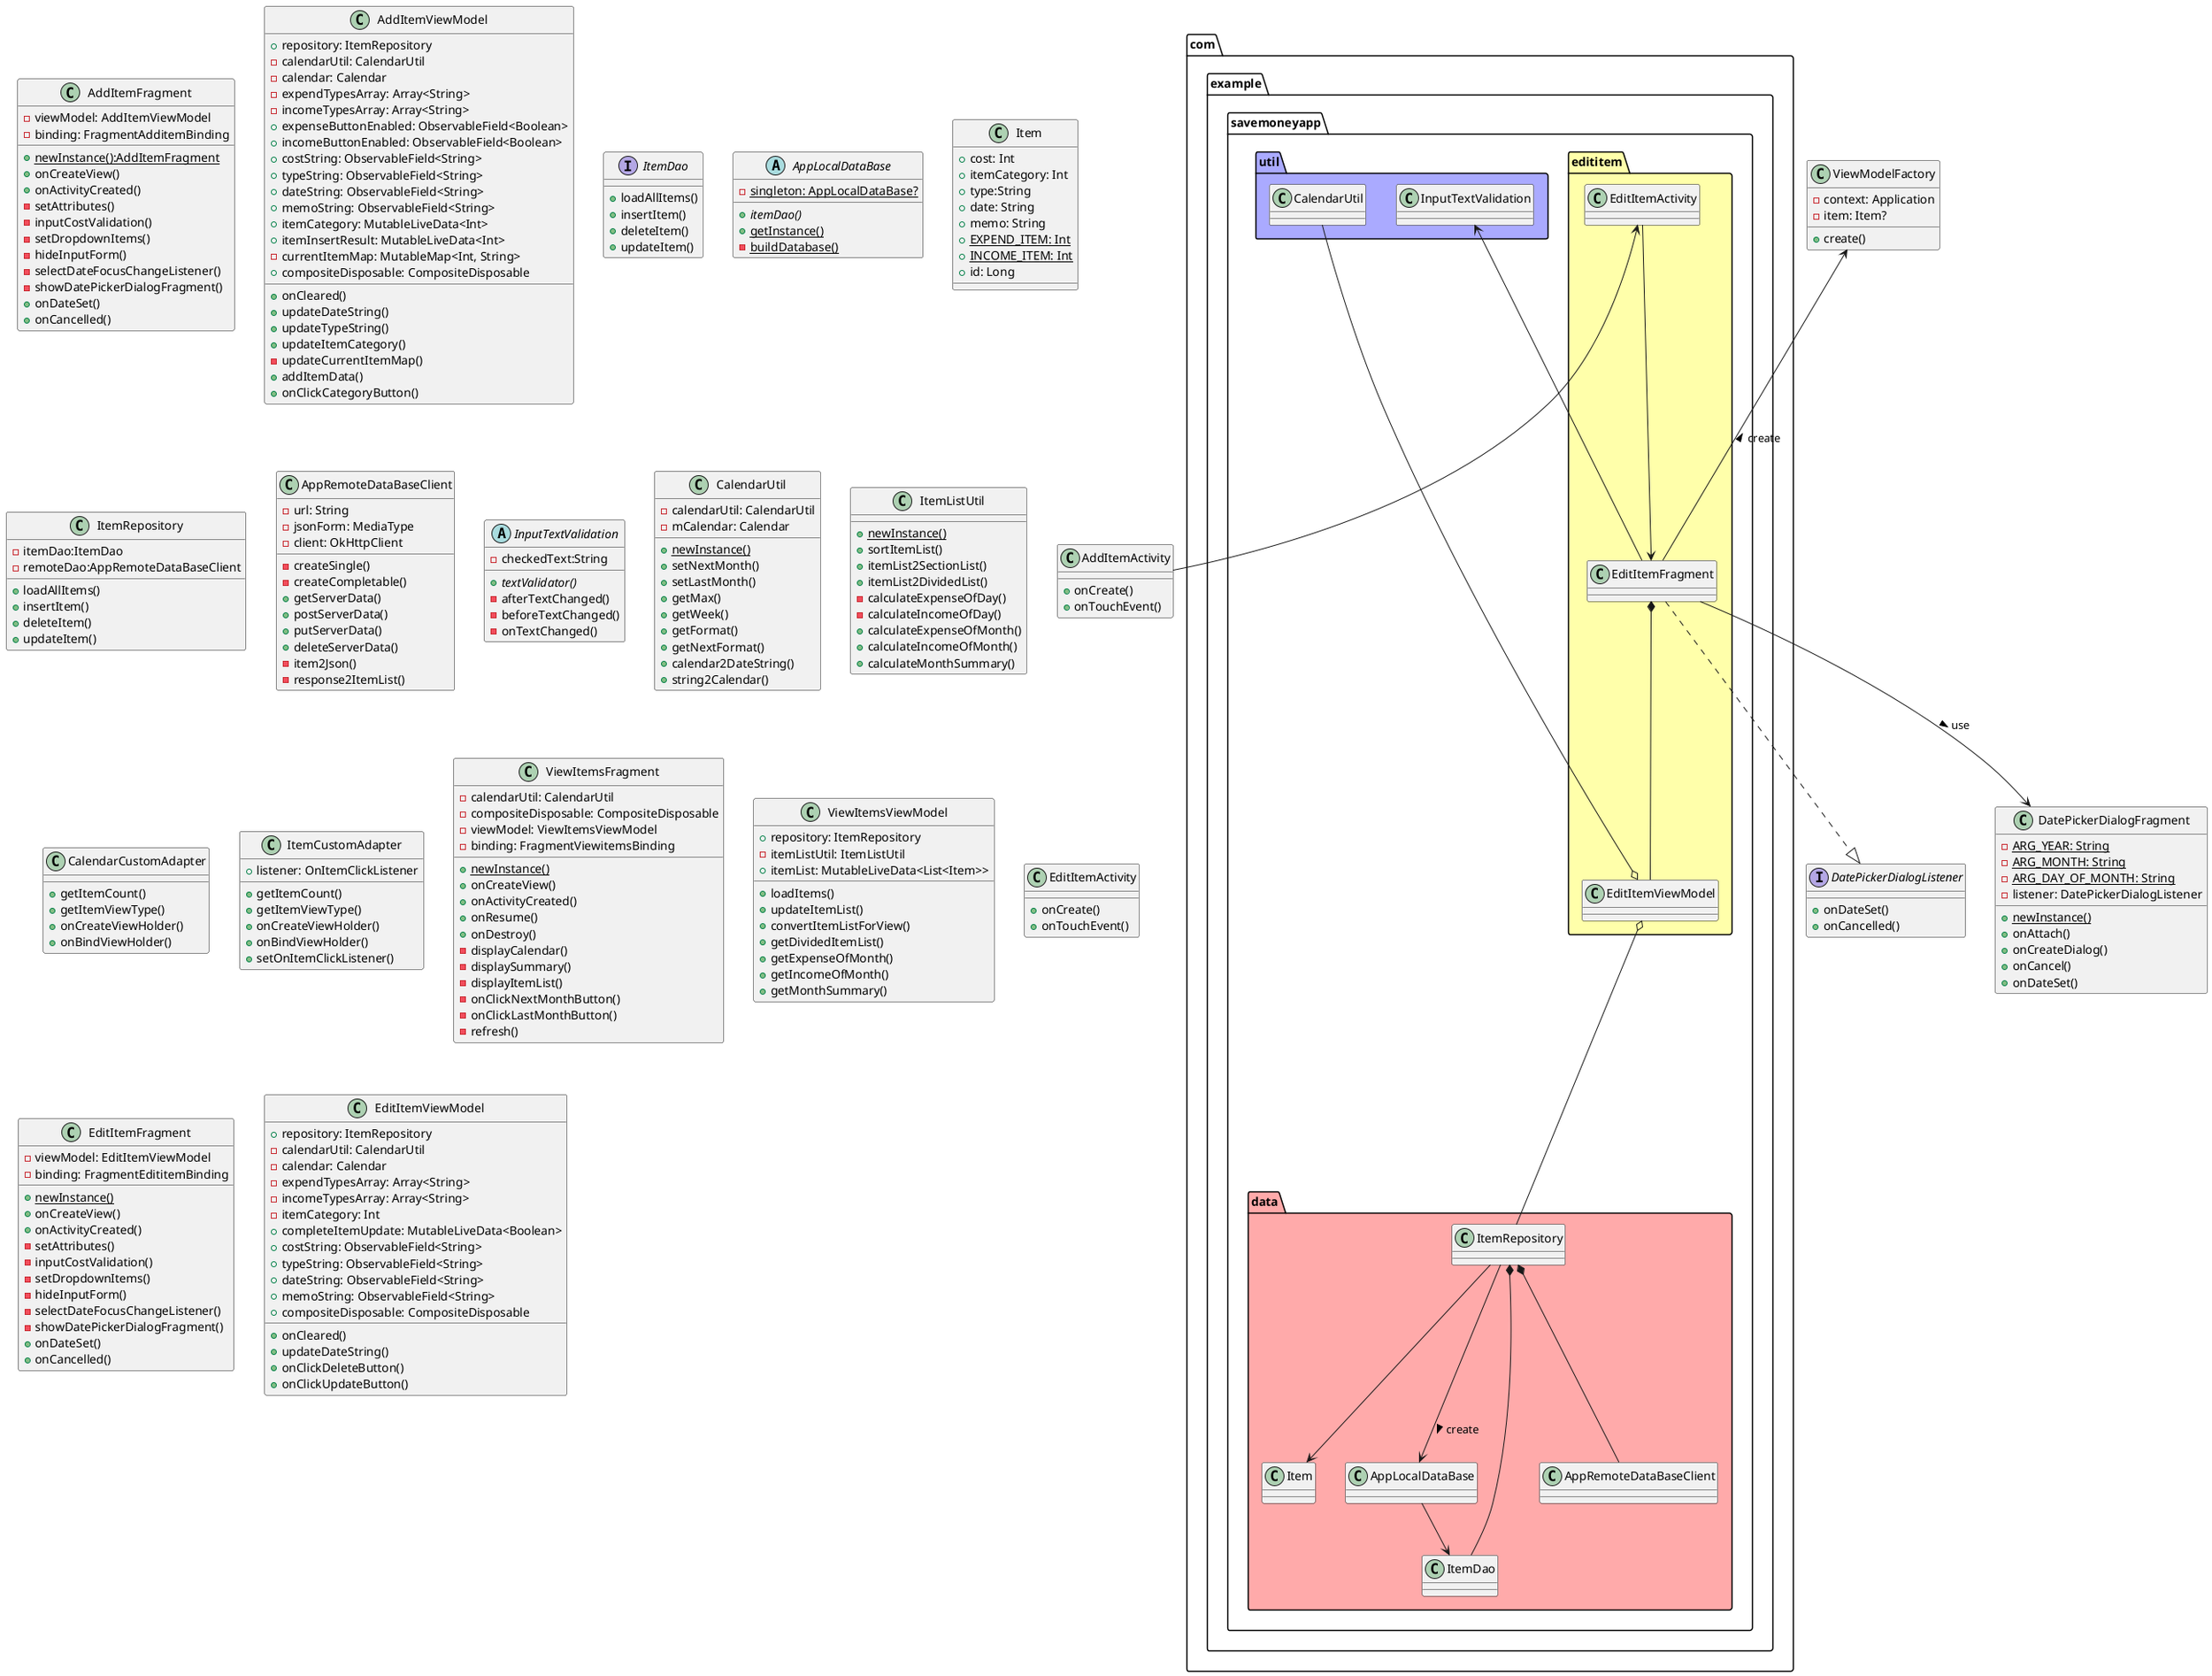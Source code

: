 @startuml "SaveMoneyAppClass"

package "com.example.savemoneyapp.data" #FFAAAA {
    ItemRepository --> Item
    ItemRepository --> AppLocalDataBase :> create
    AppLocalDataBase --> ItemDao
    ItemRepository *-- ItemDao
    ItemRepository *-- AppRemoteDataBaseClient
}

package "com.example.savemoneyapp.edititem" #FFFFAA {
    EditItemActivity --> EditItemFragment
    EditItemFragment *-- EditItemViewModel
    EditItemViewModel o-- ItemRepository
}

package "com.example.savemoneyapp.util" #AAAAFF {
  CalendarUtil --o EditItemViewModel
  InputTextValidation <-- EditItemFragment
}

EditItemActivity <-- AddItemActivity
ViewModelFactory <-- EditItemFragment: < create
EditItemFragment ..|> DatePickerDialogListener
EditItemFragment --> DatePickerDialogFragment: > use

class AddItemActivity {
    + onCreate()
    + onTouchEvent()
}

class AddItemFragment {
    + {static}newInstance():AddItemFragment
    - viewModel: AddItemViewModel
    - binding: FragmentAdditemBinding
    + onCreateView()
    + onActivityCreated()
    - setAttributes()
    - inputCostValidation()
    - setDropdownItems()
    - hideInputForm()
    - selectDateFocusChangeListener()
    - showDatePickerDialogFragment()
    + onDateSet()
    + onCancelled()
}

class AddItemViewModel {
    + repository: ItemRepository
    - calendarUtil: CalendarUtil
    - calendar: Calendar
    - expendTypesArray: Array<String>
    - incomeTypesArray: Array<String>
    + expenseButtonEnabled: ObservableField<Boolean>
    + incomeButtonEnabled: ObservableField<Boolean>
    + costString: ObservableField<String>
    + typeString: ObservableField<String>
    + dateString: ObservableField<String>
    + memoString: ObservableField<String>
    + itemCategory: MutableLiveData<Int>
    + itemInsertResult: MutableLiveData<Int>
    - currentItemMap: MutableMap<Int, String>
    + compositeDisposable: CompositeDisposable
    + onCleared()
    + updateDateString()
    + updateTypeString()
    + updateItemCategory()
    - updateCurrentItemMap()
    + addItemData()
    + onClickCategoryButton()
}

interface  DatePickerDialogListener {
    + onDateSet()
    + onCancelled()
}

class DatePickerDialogFragment {
    - {static}ARG_YEAR: String
    - {static}ARG_MONTH: String
    - {static}ARG_DAY_OF_MONTH: String
    - listener: DatePickerDialogListener
    + {static}newInstance()
    + onAttach()
    + onCreateDialog()
    + onCancel()
    + onDateSet()
}

class ViewModelFactory {
    - context: Application
    - item: Item?
    + create()
}

interface ItemDao {
    + loadAllItems()
    + insertItem()
    + deleteItem()
    + updateItem()
}

abstract class AppLocalDataBase {
    - {static}singleton: AppLocalDataBase?
    + {abstract}itemDao()
    + {static}getInstance()
    - {static}buildDatabase()
}

class Item {
    + cost: Int
    + itemCategory: Int
    + type:String
    + date: String
    + memo: String
    + {static}EXPEND_ITEM: Int
    + {static}INCOME_ITEM: Int
    + id: Long
}

class ItemRepository {
    - itemDao:ItemDao
    - remoteDao:AppRemoteDataBaseClient
    + loadAllItems()
    + insertItem()
    + deleteItem()
    + updateItem()
}

class AppRemoteDataBaseClient {
    - url: String
    - jsonForm: MediaType
    - client: OkHttpClient
    - createSingle()
    - createCompletable()
    + getServerData()
    + postServerData()
    + putServerData()
    + deleteServerData()
    - item2Json()
    - response2ItemList()
}

abstract class InputTextValidation {
    - checkedText:String
    + {abstract}textValidator()
    - afterTextChanged()
    - beforeTextChanged()
    - onTextChanged()
}

class CalendarUtil{
    - calendarUtil: CalendarUtil
    - mCalendar: Calendar
    + {static}newInstance()
    + setNextMonth()
    + setLastMonth()
    + getMax()
    + getWeek()
    + getFormat()
    + getNextFormat()
    + calendar2DateString()
    + string2Calendar()
}

class ItemListUtil{
    + {static}newInstance()
    + sortItemList()
    + itemList2SectionList()
    + itemList2DividedList()
    - calculateExpenseOfDay()
    - calculateIncomeOfDay()
    + calculateExpenseOfMonth()
    + calculateIncomeOfMonth()
    + calculateMonthSummary()
}

class CalendarCustomAdapter{
    + getItemCount()
    + getItemViewType()
    + onCreateViewHolder()
    + onBindViewHolder()
}

class ItemCustomAdapter{
    + listener: OnItemClickListener
    + getItemCount()
    + getItemViewType()
    + onCreateViewHolder()
    + onBindViewHolder()
    + setOnItemClickListener()
}

class ViewItemsFragment{
    - calendarUtil: CalendarUtil
    - compositeDisposable: CompositeDisposable
    + {static}newInstance()
    - viewModel: ViewItemsViewModel
    - binding: FragmentViewitemsBinding
    + onCreateView()
    + onActivityCreated()
    + onResume()
    + onDestroy()
    - displayCalendar()
    - displaySummary()
    - displayItemList()
    - onClickNextMonthButton()
    - onClickLastMonthButton()
    - refresh()
}

class ViewItemsViewModel{
    + repository: ItemRepository
    - itemListUtil: ItemListUtil
    + itemList: MutableLiveData<List<Item>>
    + loadItems()
    + updateItemList()
    + convertItemListForView()
    + getDividedItemList()
    + getExpenseOfMonth()
    + getIncomeOfMonth()
    + getMonthSummary()
}

class EditItemActivity{
    + onCreate()
    + onTouchEvent()
}

class EditItemFragment{
    - viewModel: EditItemViewModel
    - binding: FragmentEdititemBinding
    + {static}newInstance()
    + onCreateView()
    + onActivityCreated()
    - setAttributes()
    - inputCostValidation()
    - setDropdownItems()
    - hideInputForm()
    - selectDateFocusChangeListener()
    - showDatePickerDialogFragment()
    + onDateSet()
    + onCancelled()
}

class EditItemViewModel{
    + repository: ItemRepository
    - calendarUtil: CalendarUtil
    - calendar: Calendar
    - expendTypesArray: Array<String>
    - incomeTypesArray: Array<String>
    - itemCategory: Int
    + completeItemUpdate: MutableLiveData<Boolean>
    + costString: ObservableField<String>
    + typeString: ObservableField<String>
    + dateString: ObservableField<String>
    + memoString: ObservableField<String>
    + compositeDisposable: CompositeDisposable
    + onCleared()
    + updateDateString()
    + onClickDeleteButton()
    + onClickUpdateButton()
}

@endum